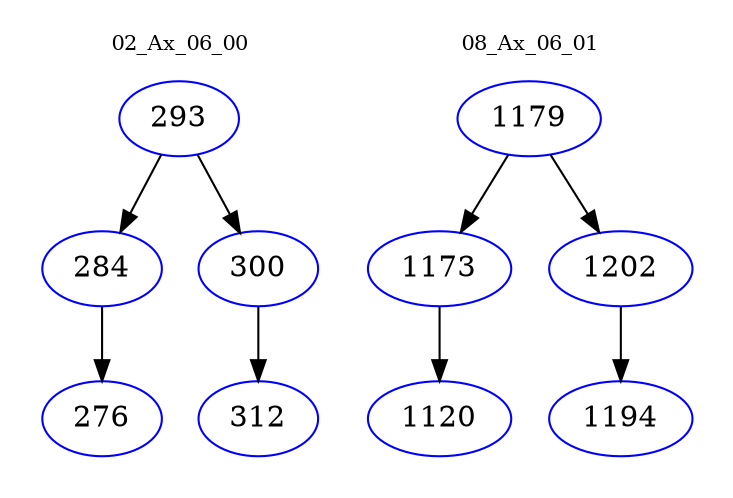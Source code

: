 digraph{
subgraph cluster_0 {
color = white
label = "02_Ax_06_00";
fontsize=10;
T0_293 [label="293", color="blue"]
T0_293 -> T0_284 [color="black"]
T0_284 [label="284", color="blue"]
T0_284 -> T0_276 [color="black"]
T0_276 [label="276", color="blue"]
T0_293 -> T0_300 [color="black"]
T0_300 [label="300", color="blue"]
T0_300 -> T0_312 [color="black"]
T0_312 [label="312", color="blue"]
}
subgraph cluster_1 {
color = white
label = "08_Ax_06_01";
fontsize=10;
T1_1179 [label="1179", color="blue"]
T1_1179 -> T1_1173 [color="black"]
T1_1173 [label="1173", color="blue"]
T1_1173 -> T1_1120 [color="black"]
T1_1120 [label="1120", color="blue"]
T1_1179 -> T1_1202 [color="black"]
T1_1202 [label="1202", color="blue"]
T1_1202 -> T1_1194 [color="black"]
T1_1194 [label="1194", color="blue"]
}
}
